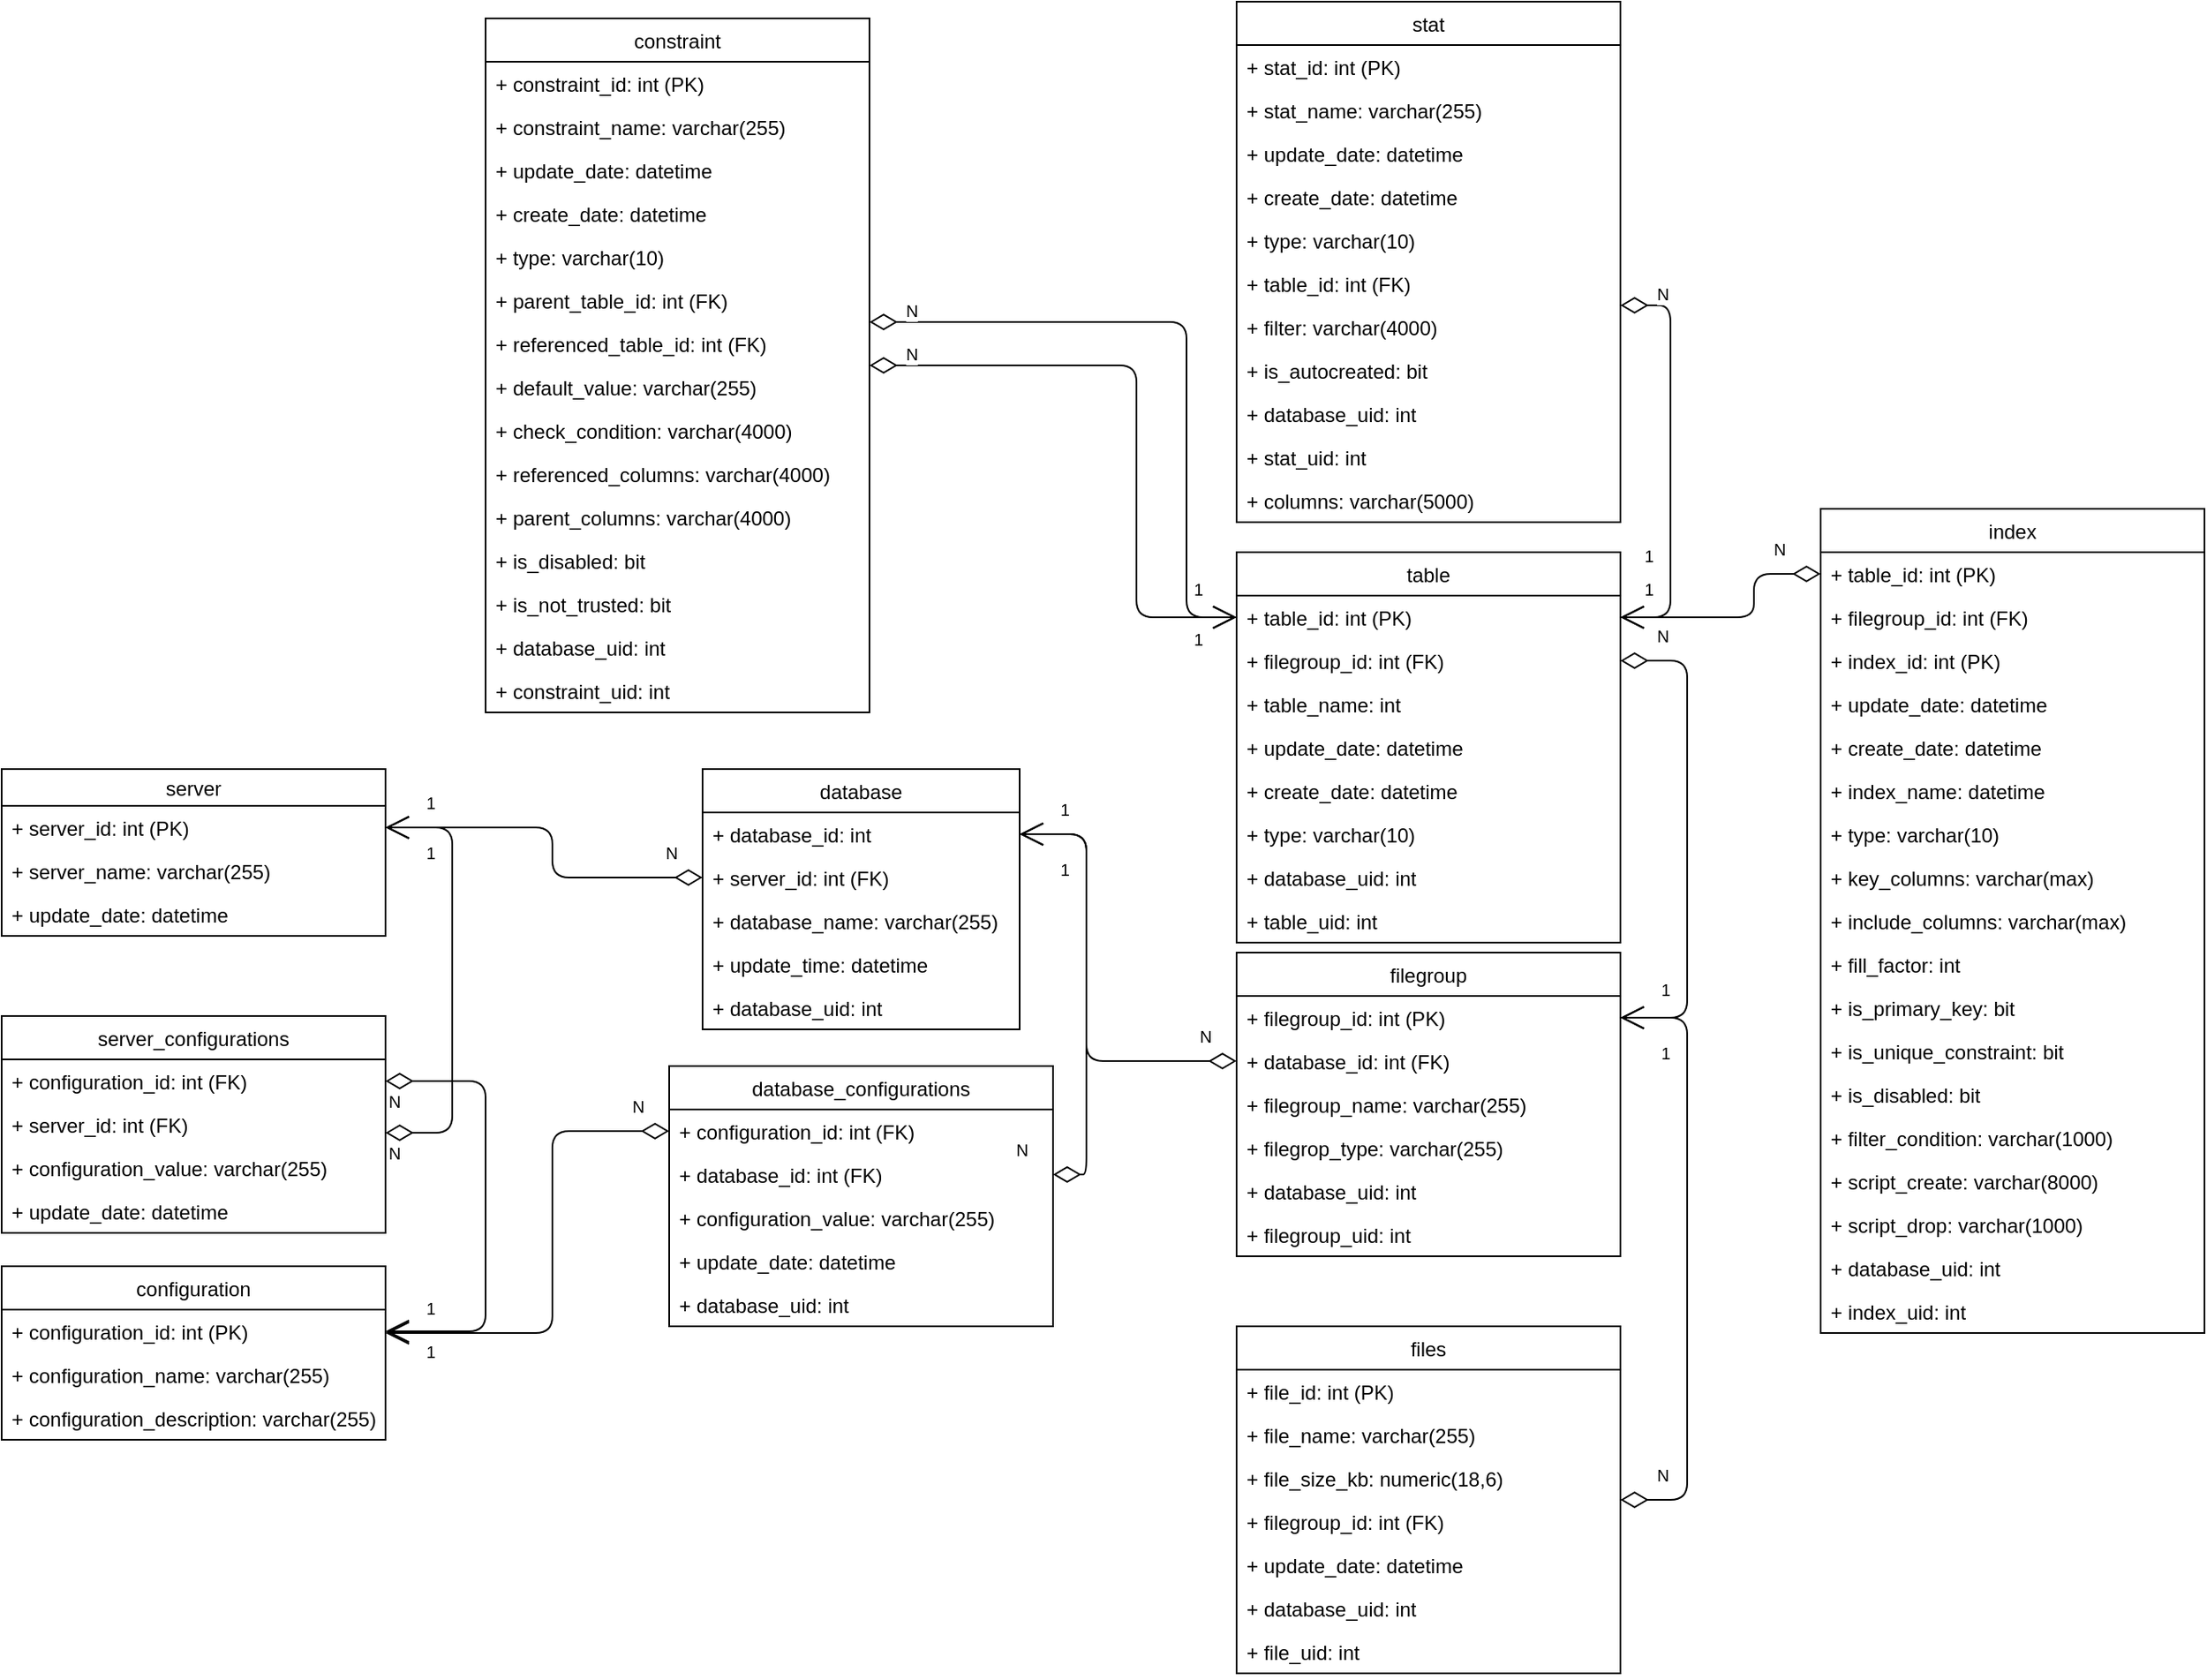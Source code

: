 <mxfile version="13.0.7" type="device"><diagram id="ff6Ciz-0W4YxmPZeDkQI" name="Página-1"><mxGraphModel dx="1422" dy="2025" grid="1" gridSize="10" guides="1" tooltips="1" connect="1" arrows="1" fold="1" page="1" pageScale="1" pageWidth="827" pageHeight="1169" math="0" shadow="0"><root><mxCell id="0"/><mxCell id="1" parent="0"/><mxCell id="aN4D_LcJQ8pbs_zPRTKb-1" value="server" style="swimlane;fontStyle=0;childLayout=stackLayout;horizontal=1;startSize=22;fillColor=none;horizontalStack=0;resizeParent=1;resizeParentMax=0;resizeLast=0;collapsible=1;marginBottom=0;" parent="1" vertex="1"><mxGeometry x="10" y="-250" width="230" height="100" as="geometry"/></mxCell><mxCell id="aN4D_LcJQ8pbs_zPRTKb-2" value="+ server_id: int (PK)" style="text;strokeColor=none;fillColor=none;align=left;verticalAlign=top;spacingLeft=4;spacingRight=4;overflow=hidden;rotatable=0;points=[[0,0.5],[1,0.5]];portConstraint=eastwest;" parent="aN4D_LcJQ8pbs_zPRTKb-1" vertex="1"><mxGeometry y="22" width="230" height="26" as="geometry"/></mxCell><mxCell id="aN4D_LcJQ8pbs_zPRTKb-3" value="+ server_name: varchar(255) " style="text;strokeColor=none;fillColor=none;align=left;verticalAlign=top;spacingLeft=4;spacingRight=4;overflow=hidden;rotatable=0;points=[[0,0.5],[1,0.5]];portConstraint=eastwest;" parent="aN4D_LcJQ8pbs_zPRTKb-1" vertex="1"><mxGeometry y="48" width="230" height="26" as="geometry"/></mxCell><mxCell id="aN4D_LcJQ8pbs_zPRTKb-4" value="+ update_date: datetime" style="text;strokeColor=none;fillColor=none;align=left;verticalAlign=top;spacingLeft=4;spacingRight=4;overflow=hidden;rotatable=0;points=[[0,0.5],[1,0.5]];portConstraint=eastwest;" parent="aN4D_LcJQ8pbs_zPRTKb-1" vertex="1"><mxGeometry y="74" width="230" height="26" as="geometry"/></mxCell><mxCell id="aN4D_LcJQ8pbs_zPRTKb-5" value="server_configurations" style="swimlane;fontStyle=0;childLayout=stackLayout;horizontal=1;startSize=26;fillColor=none;horizontalStack=0;resizeParent=1;resizeParentMax=0;resizeLast=0;collapsible=1;marginBottom=0;" parent="1" vertex="1"><mxGeometry x="10" y="-102" width="230" height="130" as="geometry"/></mxCell><mxCell id="aN4D_LcJQ8pbs_zPRTKb-6" value="+ configuration_id: int (FK)" style="text;strokeColor=none;fillColor=none;align=left;verticalAlign=top;spacingLeft=4;spacingRight=4;overflow=hidden;rotatable=0;points=[[0,0.5],[1,0.5]];portConstraint=eastwest;" parent="aN4D_LcJQ8pbs_zPRTKb-5" vertex="1"><mxGeometry y="26" width="230" height="26" as="geometry"/></mxCell><mxCell id="aN4D_LcJQ8pbs_zPRTKb-24" value="+ server_id: int (FK)" style="text;strokeColor=none;fillColor=none;align=left;verticalAlign=top;spacingLeft=4;spacingRight=4;overflow=hidden;rotatable=0;points=[[0,0.5],[1,0.5]];portConstraint=eastwest;" parent="aN4D_LcJQ8pbs_zPRTKb-5" vertex="1"><mxGeometry y="52" width="230" height="26" as="geometry"/></mxCell><mxCell id="aN4D_LcJQ8pbs_zPRTKb-8" value="+ configuration_value: varchar(255)" style="text;strokeColor=none;fillColor=none;align=left;verticalAlign=top;spacingLeft=4;spacingRight=4;overflow=hidden;rotatable=0;points=[[0,0.5],[1,0.5]];portConstraint=eastwest;" parent="aN4D_LcJQ8pbs_zPRTKb-5" vertex="1"><mxGeometry y="78" width="230" height="26" as="geometry"/></mxCell><mxCell id="aN4D_LcJQ8pbs_zPRTKb-17" value="+ update_date: datetime" style="text;strokeColor=none;fillColor=none;align=left;verticalAlign=top;spacingLeft=4;spacingRight=4;overflow=hidden;rotatable=0;points=[[0,0.5],[1,0.5]];portConstraint=eastwest;" parent="aN4D_LcJQ8pbs_zPRTKb-5" vertex="1"><mxGeometry y="104" width="230" height="26" as="geometry"/></mxCell><mxCell id="aN4D_LcJQ8pbs_zPRTKb-12" value="database" style="swimlane;fontStyle=0;childLayout=stackLayout;horizontal=1;startSize=26;fillColor=none;horizontalStack=0;resizeParent=1;resizeParentMax=0;resizeLast=0;collapsible=1;marginBottom=0;" parent="1" vertex="1"><mxGeometry x="430" y="-250" width="190" height="156" as="geometry"/></mxCell><mxCell id="aN4D_LcJQ8pbs_zPRTKb-13" value="+ database_id: int" style="text;strokeColor=none;fillColor=none;align=left;verticalAlign=top;spacingLeft=4;spacingRight=4;overflow=hidden;rotatable=0;points=[[0,0.5],[1,0.5]];portConstraint=eastwest;" parent="aN4D_LcJQ8pbs_zPRTKb-12" vertex="1"><mxGeometry y="26" width="190" height="26" as="geometry"/></mxCell><mxCell id="aN4D_LcJQ8pbs_zPRTKb-35" value="+ server_id: int (FK)" style="text;strokeColor=none;fillColor=none;align=left;verticalAlign=top;spacingLeft=4;spacingRight=4;overflow=hidden;rotatable=0;points=[[0,0.5],[1,0.5]];portConstraint=eastwest;" parent="aN4D_LcJQ8pbs_zPRTKb-12" vertex="1"><mxGeometry y="52" width="190" height="26" as="geometry"/></mxCell><mxCell id="aN4D_LcJQ8pbs_zPRTKb-14" value="+ database_name: varchar(255)" style="text;strokeColor=none;fillColor=none;align=left;verticalAlign=top;spacingLeft=4;spacingRight=4;overflow=hidden;rotatable=0;points=[[0,0.5],[1,0.5]];portConstraint=eastwest;" parent="aN4D_LcJQ8pbs_zPRTKb-12" vertex="1"><mxGeometry y="78" width="190" height="26" as="geometry"/></mxCell><mxCell id="aN4D_LcJQ8pbs_zPRTKb-15" value="+ update_time: datetime" style="text;strokeColor=none;fillColor=none;align=left;verticalAlign=top;spacingLeft=4;spacingRight=4;overflow=hidden;rotatable=0;points=[[0,0.5],[1,0.5]];portConstraint=eastwest;" parent="aN4D_LcJQ8pbs_zPRTKb-12" vertex="1"><mxGeometry y="104" width="190" height="26" as="geometry"/></mxCell><mxCell id="q4kT5zIyyM5pIJRhsvxt-1" value="+ database_uid: int" style="text;strokeColor=none;fillColor=none;align=left;verticalAlign=top;spacingLeft=4;spacingRight=4;overflow=hidden;rotatable=0;points=[[0,0.5],[1,0.5]];portConstraint=eastwest;" vertex="1" parent="aN4D_LcJQ8pbs_zPRTKb-12"><mxGeometry y="130" width="190" height="26" as="geometry"/></mxCell><mxCell id="aN4D_LcJQ8pbs_zPRTKb-21" value="" style="endArrow=open;html=1;endSize=12;startArrow=diamondThin;startSize=14;startFill=0;edgeStyle=orthogonalEdgeStyle;entryX=1;entryY=0.5;entryDx=0;entryDy=0;" parent="1" source="aN4D_LcJQ8pbs_zPRTKb-24" target="aN4D_LcJQ8pbs_zPRTKb-2" edge="1"><mxGeometry x="0.141" y="-30" relative="1" as="geometry"><mxPoint x="260" y="-82" as="sourcePoint"/><mxPoint x="420" y="-82" as="targetPoint"/><Array as="points"><mxPoint x="280" y="-32"/><mxPoint x="280" y="-215"/></Array><mxPoint as="offset"/></mxGeometry></mxCell><mxCell id="aN4D_LcJQ8pbs_zPRTKb-22" value="N" style="resizable=0;html=1;align=left;verticalAlign=top;labelBackgroundColor=#ffffff;fontSize=10;" parent="aN4D_LcJQ8pbs_zPRTKb-21" connectable="0" vertex="1"><mxGeometry x="-1" relative="1" as="geometry"/></mxCell><mxCell id="aN4D_LcJQ8pbs_zPRTKb-23" value="1" style="resizable=0;html=1;align=right;verticalAlign=top;labelBackgroundColor=#ffffff;fontSize=10;" parent="aN4D_LcJQ8pbs_zPRTKb-21" connectable="0" vertex="1"><mxGeometry x="1" relative="1" as="geometry"><mxPoint x="30" y="3" as="offset"/></mxGeometry></mxCell><mxCell id="aN4D_LcJQ8pbs_zPRTKb-25" value="configuration" style="swimlane;fontStyle=0;childLayout=stackLayout;horizontal=1;startSize=26;fillColor=none;horizontalStack=0;resizeParent=1;resizeParentMax=0;resizeLast=0;collapsible=1;marginBottom=0;" parent="1" vertex="1"><mxGeometry x="10" y="48" width="230" height="104" as="geometry"/></mxCell><mxCell id="aN4D_LcJQ8pbs_zPRTKb-26" value="+ configuration_id: int (PK)" style="text;strokeColor=none;fillColor=none;align=left;verticalAlign=top;spacingLeft=4;spacingRight=4;overflow=hidden;rotatable=0;points=[[0,0.5],[1,0.5]];portConstraint=eastwest;" parent="aN4D_LcJQ8pbs_zPRTKb-25" vertex="1"><mxGeometry y="26" width="230" height="26" as="geometry"/></mxCell><mxCell id="aN4D_LcJQ8pbs_zPRTKb-28" value="+ configuration_name: varchar(255) " style="text;strokeColor=none;fillColor=none;align=left;verticalAlign=top;spacingLeft=4;spacingRight=4;overflow=hidden;rotatable=0;points=[[0,0.5],[1,0.5]];portConstraint=eastwest;" parent="aN4D_LcJQ8pbs_zPRTKb-25" vertex="1"><mxGeometry y="52" width="230" height="26" as="geometry"/></mxCell><mxCell id="aN4D_LcJQ8pbs_zPRTKb-30" value="+ configuration_description: varchar(255)" style="text;strokeColor=none;fillColor=none;align=left;verticalAlign=top;spacingLeft=4;spacingRight=4;overflow=hidden;rotatable=0;points=[[0,0.5],[1,0.5]];portConstraint=eastwest;" parent="aN4D_LcJQ8pbs_zPRTKb-25" vertex="1"><mxGeometry y="78" width="230" height="26" as="geometry"/></mxCell><mxCell id="aN4D_LcJQ8pbs_zPRTKb-32" value="" style="endArrow=open;html=1;endSize=12;startArrow=diamondThin;startSize=14;startFill=0;edgeStyle=orthogonalEdgeStyle;" parent="1" source="aN4D_LcJQ8pbs_zPRTKb-6" target="aN4D_LcJQ8pbs_zPRTKb-26" edge="1"><mxGeometry relative="1" as="geometry"><mxPoint x="334" y="130" as="sourcePoint"/><mxPoint x="334" y="-22" as="targetPoint"/><Array as="points"><mxPoint x="300" y="-63"/><mxPoint x="300" y="87"/></Array></mxGeometry></mxCell><mxCell id="aN4D_LcJQ8pbs_zPRTKb-33" value="N" style="resizable=0;html=1;align=left;verticalAlign=top;labelBackgroundColor=#ffffff;fontSize=10;" parent="aN4D_LcJQ8pbs_zPRTKb-32" connectable="0" vertex="1"><mxGeometry x="-1" relative="1" as="geometry"/></mxCell><mxCell id="aN4D_LcJQ8pbs_zPRTKb-34" value="1" style="resizable=0;html=1;align=right;verticalAlign=top;labelBackgroundColor=#ffffff;fontSize=10;" parent="aN4D_LcJQ8pbs_zPRTKb-32" connectable="0" vertex="1"><mxGeometry x="1" relative="1" as="geometry"><mxPoint x="30" as="offset"/></mxGeometry></mxCell><mxCell id="aN4D_LcJQ8pbs_zPRTKb-36" value="" style="endArrow=open;html=1;endSize=12;startArrow=diamondThin;startSize=14;startFill=0;edgeStyle=orthogonalEdgeStyle;entryX=1;entryY=0.5;entryDx=0;entryDy=0;exitX=0;exitY=0.5;exitDx=0;exitDy=0;" parent="1" source="aN4D_LcJQ8pbs_zPRTKb-35" target="aN4D_LcJQ8pbs_zPRTKb-2" edge="1"><mxGeometry x="0.035" y="23" relative="1" as="geometry"><mxPoint x="250" y="-22" as="sourcePoint"/><mxPoint x="250" y="-205" as="targetPoint"/><Array as="points"><mxPoint x="340" y="-185"/><mxPoint x="340" y="-215"/></Array><mxPoint as="offset"/></mxGeometry></mxCell><mxCell id="aN4D_LcJQ8pbs_zPRTKb-37" value="N" style="resizable=0;html=1;align=left;verticalAlign=top;labelBackgroundColor=#ffffff;fontSize=10;" parent="aN4D_LcJQ8pbs_zPRTKb-36" connectable="0" vertex="1"><mxGeometry x="-1" relative="1" as="geometry"><mxPoint x="-24" y="-27" as="offset"/></mxGeometry></mxCell><mxCell id="aN4D_LcJQ8pbs_zPRTKb-38" value="1" style="resizable=0;html=1;align=right;verticalAlign=top;labelBackgroundColor=#ffffff;fontSize=10;" parent="aN4D_LcJQ8pbs_zPRTKb-36" connectable="0" vertex="1"><mxGeometry x="1" relative="1" as="geometry"><mxPoint x="30" y="-27" as="offset"/></mxGeometry></mxCell><mxCell id="aN4D_LcJQ8pbs_zPRTKb-39" value="database_configurations" style="swimlane;fontStyle=0;childLayout=stackLayout;horizontal=1;startSize=26;fillColor=none;horizontalStack=0;resizeParent=1;resizeParentMax=0;resizeLast=0;collapsible=1;marginBottom=0;" parent="1" vertex="1"><mxGeometry x="410" y="-72" width="230" height="156" as="geometry"/></mxCell><mxCell id="aN4D_LcJQ8pbs_zPRTKb-40" value="+ configuration_id: int (FK)" style="text;strokeColor=none;fillColor=none;align=left;verticalAlign=top;spacingLeft=4;spacingRight=4;overflow=hidden;rotatable=0;points=[[0,0.5],[1,0.5]];portConstraint=eastwest;" parent="aN4D_LcJQ8pbs_zPRTKb-39" vertex="1"><mxGeometry y="26" width="230" height="26" as="geometry"/></mxCell><mxCell id="aN4D_LcJQ8pbs_zPRTKb-41" value="+ database_id: int (FK)" style="text;strokeColor=none;fillColor=none;align=left;verticalAlign=top;spacingLeft=4;spacingRight=4;overflow=hidden;rotatable=0;points=[[0,0.5],[1,0.5]];portConstraint=eastwest;" parent="aN4D_LcJQ8pbs_zPRTKb-39" vertex="1"><mxGeometry y="52" width="230" height="26" as="geometry"/></mxCell><mxCell id="aN4D_LcJQ8pbs_zPRTKb-42" value="+ configuration_value: varchar(255)" style="text;strokeColor=none;fillColor=none;align=left;verticalAlign=top;spacingLeft=4;spacingRight=4;overflow=hidden;rotatable=0;points=[[0,0.5],[1,0.5]];portConstraint=eastwest;" parent="aN4D_LcJQ8pbs_zPRTKb-39" vertex="1"><mxGeometry y="78" width="230" height="26" as="geometry"/></mxCell><mxCell id="aN4D_LcJQ8pbs_zPRTKb-43" value="+ update_date: datetime" style="text;strokeColor=none;fillColor=none;align=left;verticalAlign=top;spacingLeft=4;spacingRight=4;overflow=hidden;rotatable=0;points=[[0,0.5],[1,0.5]];portConstraint=eastwest;" parent="aN4D_LcJQ8pbs_zPRTKb-39" vertex="1"><mxGeometry y="104" width="230" height="26" as="geometry"/></mxCell><mxCell id="q4kT5zIyyM5pIJRhsvxt-2" value="+ database_uid: int" style="text;strokeColor=none;fillColor=none;align=left;verticalAlign=top;spacingLeft=4;spacingRight=4;overflow=hidden;rotatable=0;points=[[0,0.5],[1,0.5]];portConstraint=eastwest;" vertex="1" parent="aN4D_LcJQ8pbs_zPRTKb-39"><mxGeometry y="130" width="230" height="26" as="geometry"/></mxCell><mxCell id="aN4D_LcJQ8pbs_zPRTKb-44" value="" style="endArrow=open;html=1;endSize=12;startArrow=diamondThin;startSize=14;startFill=0;edgeStyle=orthogonalEdgeStyle;exitX=0;exitY=0.5;exitDx=0;exitDy=0;" parent="1" source="aN4D_LcJQ8pbs_zPRTKb-40" edge="1"><mxGeometry x="0.035" y="23" relative="1" as="geometry"><mxPoint x="434" y="152" as="sourcePoint"/><mxPoint x="240" y="88" as="targetPoint"/><Array as="points"><mxPoint x="340" y="-33"/><mxPoint x="340" y="88"/></Array><mxPoint as="offset"/></mxGeometry></mxCell><mxCell id="aN4D_LcJQ8pbs_zPRTKb-45" value="N" style="resizable=0;html=1;align=left;verticalAlign=top;labelBackgroundColor=#ffffff;fontSize=10;" parent="aN4D_LcJQ8pbs_zPRTKb-44" connectable="0" vertex="1"><mxGeometry x="-1" relative="1" as="geometry"><mxPoint x="-24" y="-27" as="offset"/></mxGeometry></mxCell><mxCell id="aN4D_LcJQ8pbs_zPRTKb-46" value="1" style="resizable=0;html=1;align=right;verticalAlign=top;labelBackgroundColor=#ffffff;fontSize=10;" parent="aN4D_LcJQ8pbs_zPRTKb-44" connectable="0" vertex="1"><mxGeometry x="1" relative="1" as="geometry"><mxPoint x="30" y="-27" as="offset"/></mxGeometry></mxCell><mxCell id="aN4D_LcJQ8pbs_zPRTKb-47" value="" style="endArrow=open;html=1;endSize=12;startArrow=diamondThin;startSize=14;startFill=0;edgeStyle=orthogonalEdgeStyle;entryX=1;entryY=0.5;entryDx=0;entryDy=0;" parent="1" source="aN4D_LcJQ8pbs_zPRTKb-41" target="aN4D_LcJQ8pbs_zPRTKb-13" edge="1"><mxGeometry x="0.035" y="23" relative="1" as="geometry"><mxPoint x="750" y="-212" as="sourcePoint"/><mxPoint x="580" y="-91" as="targetPoint"/><Array as="points"><mxPoint x="660" y="-7"/><mxPoint x="660" y="-211"/></Array><mxPoint as="offset"/></mxGeometry></mxCell><mxCell id="aN4D_LcJQ8pbs_zPRTKb-48" value="N" style="resizable=0;html=1;align=left;verticalAlign=top;labelBackgroundColor=#ffffff;fontSize=10;" parent="aN4D_LcJQ8pbs_zPRTKb-47" connectable="0" vertex="1"><mxGeometry x="-1" relative="1" as="geometry"><mxPoint x="-24" y="-27" as="offset"/></mxGeometry></mxCell><mxCell id="aN4D_LcJQ8pbs_zPRTKb-49" value="1" style="resizable=0;html=1;align=right;verticalAlign=top;labelBackgroundColor=#ffffff;fontSize=10;" parent="aN4D_LcJQ8pbs_zPRTKb-47" connectable="0" vertex="1"><mxGeometry x="1" relative="1" as="geometry"><mxPoint x="30" y="-27" as="offset"/></mxGeometry></mxCell><mxCell id="aN4D_LcJQ8pbs_zPRTKb-67" value="" style="endArrow=open;html=1;endSize=12;startArrow=diamondThin;startSize=14;startFill=0;edgeStyle=orthogonalEdgeStyle;exitX=0;exitY=0.5;exitDx=0;exitDy=0;" parent="1" source="aN4D_LcJQ8pbs_zPRTKb-59" target="aN4D_LcJQ8pbs_zPRTKb-13" edge="1"><mxGeometry x="0.035" y="23" relative="1" as="geometry"><mxPoint x="740" y="-64" as="sourcePoint"/><mxPoint x="620" y="-90" as="targetPoint"/><Array as="points"><mxPoint x="660" y="-75"/><mxPoint x="660" y="-211"/></Array><mxPoint as="offset"/></mxGeometry></mxCell><mxCell id="aN4D_LcJQ8pbs_zPRTKb-68" value="N" style="resizable=0;html=1;align=left;verticalAlign=top;labelBackgroundColor=#ffffff;fontSize=10;" parent="aN4D_LcJQ8pbs_zPRTKb-67" connectable="0" vertex="1"><mxGeometry x="-1" relative="1" as="geometry"><mxPoint x="-24" y="-27" as="offset"/></mxGeometry></mxCell><mxCell id="aN4D_LcJQ8pbs_zPRTKb-69" value="1" style="resizable=0;html=1;align=right;verticalAlign=top;labelBackgroundColor=#ffffff;fontSize=10;" parent="aN4D_LcJQ8pbs_zPRTKb-67" connectable="0" vertex="1"><mxGeometry x="1" relative="1" as="geometry"><mxPoint x="30" y="9" as="offset"/></mxGeometry></mxCell><mxCell id="aN4D_LcJQ8pbs_zPRTKb-71" value="" style="endArrow=open;html=1;endSize=12;startArrow=diamondThin;startSize=14;startFill=0;edgeStyle=orthogonalEdgeStyle;" parent="1" source="aN4D_LcJQ8pbs_zPRTKb-56" target="aN4D_LcJQ8pbs_zPRTKb-58" edge="1"><mxGeometry x="0.035" y="23" relative="1" as="geometry"><mxPoint x="1120" y="-30" as="sourcePoint"/><mxPoint x="1000" y="96" as="targetPoint"/><Array as="points"><mxPoint x="1020" y="188"/><mxPoint x="1020" y="-101"/></Array><mxPoint as="offset"/></mxGeometry></mxCell><mxCell id="aN4D_LcJQ8pbs_zPRTKb-72" value="N" style="resizable=0;html=1;align=left;verticalAlign=top;labelBackgroundColor=#ffffff;fontSize=10;" parent="aN4D_LcJQ8pbs_zPRTKb-71" connectable="0" vertex="1"><mxGeometry x="-1" relative="1" as="geometry"><mxPoint x="20" y="-27" as="offset"/></mxGeometry></mxCell><mxCell id="aN4D_LcJQ8pbs_zPRTKb-73" value="1" style="resizable=0;html=1;align=right;verticalAlign=top;labelBackgroundColor=#ffffff;fontSize=10;" parent="aN4D_LcJQ8pbs_zPRTKb-71" connectable="0" vertex="1"><mxGeometry x="1" relative="1" as="geometry"><mxPoint x="30" y="9" as="offset"/></mxGeometry></mxCell><mxCell id="aN4D_LcJQ8pbs_zPRTKb-74" value="table" style="swimlane;fontStyle=0;childLayout=stackLayout;horizontal=1;startSize=26;fillColor=none;horizontalStack=0;resizeParent=1;resizeParentMax=0;resizeLast=0;collapsible=1;marginBottom=0;" parent="1" vertex="1"><mxGeometry x="750" y="-380" width="230" height="234" as="geometry"/></mxCell><mxCell id="aN4D_LcJQ8pbs_zPRTKb-75" value="+ table_id: int (PK)" style="text;strokeColor=none;fillColor=none;align=left;verticalAlign=top;spacingLeft=4;spacingRight=4;overflow=hidden;rotatable=0;points=[[0,0.5],[1,0.5]];portConstraint=eastwest;" parent="aN4D_LcJQ8pbs_zPRTKb-74" vertex="1"><mxGeometry y="26" width="230" height="26" as="geometry"/></mxCell><mxCell id="aN4D_LcJQ8pbs_zPRTKb-76" value="+ filegroup_id: int (FK)" style="text;strokeColor=none;fillColor=none;align=left;verticalAlign=top;spacingLeft=4;spacingRight=4;overflow=hidden;rotatable=0;points=[[0,0.5],[1,0.5]];portConstraint=eastwest;" parent="aN4D_LcJQ8pbs_zPRTKb-74" vertex="1"><mxGeometry y="52" width="230" height="26" as="geometry"/></mxCell><mxCell id="aN4D_LcJQ8pbs_zPRTKb-79" value="+ table_name: int" style="text;strokeColor=none;fillColor=none;align=left;verticalAlign=top;spacingLeft=4;spacingRight=4;overflow=hidden;rotatable=0;points=[[0,0.5],[1,0.5]];portConstraint=eastwest;" parent="aN4D_LcJQ8pbs_zPRTKb-74" vertex="1"><mxGeometry y="78" width="230" height="26" as="geometry"/></mxCell><mxCell id="aN4D_LcJQ8pbs_zPRTKb-80" value="+ update_date: datetime" style="text;strokeColor=none;fillColor=none;align=left;verticalAlign=top;spacingLeft=4;spacingRight=4;overflow=hidden;rotatable=0;points=[[0,0.5],[1,0.5]];portConstraint=eastwest;" parent="aN4D_LcJQ8pbs_zPRTKb-74" vertex="1"><mxGeometry y="104" width="230" height="26" as="geometry"/></mxCell><mxCell id="aN4D_LcJQ8pbs_zPRTKb-81" value="+ create_date: datetime" style="text;strokeColor=none;fillColor=none;align=left;verticalAlign=top;spacingLeft=4;spacingRight=4;overflow=hidden;rotatable=0;points=[[0,0.5],[1,0.5]];portConstraint=eastwest;" parent="aN4D_LcJQ8pbs_zPRTKb-74" vertex="1"><mxGeometry y="130" width="230" height="26" as="geometry"/></mxCell><mxCell id="aN4D_LcJQ8pbs_zPRTKb-86" value="+ type: varchar(10)" style="text;strokeColor=none;fillColor=none;align=left;verticalAlign=top;spacingLeft=4;spacingRight=4;overflow=hidden;rotatable=0;points=[[0,0.5],[1,0.5]];portConstraint=eastwest;" parent="aN4D_LcJQ8pbs_zPRTKb-74" vertex="1"><mxGeometry y="156" width="230" height="26" as="geometry"/></mxCell><mxCell id="q4kT5zIyyM5pIJRhsvxt-16" value="+ database_uid: int" style="text;strokeColor=none;fillColor=none;align=left;verticalAlign=top;spacingLeft=4;spacingRight=4;overflow=hidden;rotatable=0;points=[[0,0.5],[1,0.5]];portConstraint=eastwest;" vertex="1" parent="aN4D_LcJQ8pbs_zPRTKb-74"><mxGeometry y="182" width="230" height="26" as="geometry"/></mxCell><mxCell id="q4kT5zIyyM5pIJRhsvxt-17" value="+ table_uid: int" style="text;strokeColor=none;fillColor=none;align=left;verticalAlign=top;spacingLeft=4;spacingRight=4;overflow=hidden;rotatable=0;points=[[0,0.5],[1,0.5]];portConstraint=eastwest;" vertex="1" parent="aN4D_LcJQ8pbs_zPRTKb-74"><mxGeometry y="208" width="230" height="26" as="geometry"/></mxCell><mxCell id="aN4D_LcJQ8pbs_zPRTKb-83" value="" style="endArrow=open;html=1;endSize=12;startArrow=diamondThin;startSize=14;startFill=0;edgeStyle=orthogonalEdgeStyle;" parent="1" source="aN4D_LcJQ8pbs_zPRTKb-76" target="aN4D_LcJQ8pbs_zPRTKb-58" edge="1"><mxGeometry x="0.035" y="23" relative="1" as="geometry"><mxPoint x="990" y="159" as="sourcePoint"/><mxPoint x="990" y="-101" as="targetPoint"/><Array as="points"><mxPoint x="1020" y="-315"/><mxPoint x="1020" y="-101"/></Array><mxPoint as="offset"/></mxGeometry></mxCell><mxCell id="aN4D_LcJQ8pbs_zPRTKb-84" value="N" style="resizable=0;html=1;align=left;verticalAlign=top;labelBackgroundColor=#ffffff;fontSize=10;" parent="aN4D_LcJQ8pbs_zPRTKb-83" connectable="0" vertex="1"><mxGeometry x="-1" relative="1" as="geometry"><mxPoint x="20" y="-27" as="offset"/></mxGeometry></mxCell><mxCell id="aN4D_LcJQ8pbs_zPRTKb-85" value="1" style="resizable=0;html=1;align=right;verticalAlign=top;labelBackgroundColor=#ffffff;fontSize=10;" parent="aN4D_LcJQ8pbs_zPRTKb-83" connectable="0" vertex="1"><mxGeometry x="1" relative="1" as="geometry"><mxPoint x="30" y="-29" as="offset"/></mxGeometry></mxCell><mxCell id="aN4D_LcJQ8pbs_zPRTKb-87" value="index" style="swimlane;fontStyle=0;childLayout=stackLayout;horizontal=1;startSize=26;fillColor=none;horizontalStack=0;resizeParent=1;resizeParentMax=0;resizeLast=0;collapsible=1;marginBottom=0;" parent="1" vertex="1"><mxGeometry x="1100" y="-406" width="230" height="494" as="geometry"/></mxCell><mxCell id="aN4D_LcJQ8pbs_zPRTKb-88" value="+ table_id: int (PK)" style="text;strokeColor=none;fillColor=none;align=left;verticalAlign=top;spacingLeft=4;spacingRight=4;overflow=hidden;rotatable=0;points=[[0,0.5],[1,0.5]];portConstraint=eastwest;" parent="aN4D_LcJQ8pbs_zPRTKb-87" vertex="1"><mxGeometry y="26" width="230" height="26" as="geometry"/></mxCell><mxCell id="aN4D_LcJQ8pbs_zPRTKb-89" value="+ filegroup_id: int (FK)" style="text;strokeColor=none;fillColor=none;align=left;verticalAlign=top;spacingLeft=4;spacingRight=4;overflow=hidden;rotatable=0;points=[[0,0.5],[1,0.5]];portConstraint=eastwest;" parent="aN4D_LcJQ8pbs_zPRTKb-87" vertex="1"><mxGeometry y="52" width="230" height="26" as="geometry"/></mxCell><mxCell id="aN4D_LcJQ8pbs_zPRTKb-90" value="+ index_id: int (PK)" style="text;strokeColor=none;fillColor=none;align=left;verticalAlign=top;spacingLeft=4;spacingRight=4;overflow=hidden;rotatable=0;points=[[0,0.5],[1,0.5]];portConstraint=eastwest;" parent="aN4D_LcJQ8pbs_zPRTKb-87" vertex="1"><mxGeometry y="78" width="230" height="26" as="geometry"/></mxCell><mxCell id="aN4D_LcJQ8pbs_zPRTKb-91" value="+ update_date: datetime" style="text;strokeColor=none;fillColor=none;align=left;verticalAlign=top;spacingLeft=4;spacingRight=4;overflow=hidden;rotatable=0;points=[[0,0.5],[1,0.5]];portConstraint=eastwest;" parent="aN4D_LcJQ8pbs_zPRTKb-87" vertex="1"><mxGeometry y="104" width="230" height="26" as="geometry"/></mxCell><mxCell id="aN4D_LcJQ8pbs_zPRTKb-92" value="+ create_date: datetime" style="text;strokeColor=none;fillColor=none;align=left;verticalAlign=top;spacingLeft=4;spacingRight=4;overflow=hidden;rotatable=0;points=[[0,0.5],[1,0.5]];portConstraint=eastwest;" parent="aN4D_LcJQ8pbs_zPRTKb-87" vertex="1"><mxGeometry y="130" width="230" height="26" as="geometry"/></mxCell><mxCell id="aN4D_LcJQ8pbs_zPRTKb-93" value="+ index_name: datetime" style="text;strokeColor=none;fillColor=none;align=left;verticalAlign=top;spacingLeft=4;spacingRight=4;overflow=hidden;rotatable=0;points=[[0,0.5],[1,0.5]];portConstraint=eastwest;" parent="aN4D_LcJQ8pbs_zPRTKb-87" vertex="1"><mxGeometry y="156" width="230" height="26" as="geometry"/></mxCell><mxCell id="aN4D_LcJQ8pbs_zPRTKb-94" value="+ type: varchar(10)" style="text;strokeColor=none;fillColor=none;align=left;verticalAlign=top;spacingLeft=4;spacingRight=4;overflow=hidden;rotatable=0;points=[[0,0.5],[1,0.5]];portConstraint=eastwest;" parent="aN4D_LcJQ8pbs_zPRTKb-87" vertex="1"><mxGeometry y="182" width="230" height="26" as="geometry"/></mxCell><mxCell id="aN4D_LcJQ8pbs_zPRTKb-95" value="+ key_columns: varchar(max)" style="text;strokeColor=none;fillColor=none;align=left;verticalAlign=top;spacingLeft=4;spacingRight=4;overflow=hidden;rotatable=0;points=[[0,0.5],[1,0.5]];portConstraint=eastwest;" parent="aN4D_LcJQ8pbs_zPRTKb-87" vertex="1"><mxGeometry y="208" width="230" height="26" as="geometry"/></mxCell><mxCell id="aN4D_LcJQ8pbs_zPRTKb-96" value="+ include_columns: varchar(max)" style="text;strokeColor=none;fillColor=none;align=left;verticalAlign=top;spacingLeft=4;spacingRight=4;overflow=hidden;rotatable=0;points=[[0,0.5],[1,0.5]];portConstraint=eastwest;" parent="aN4D_LcJQ8pbs_zPRTKb-87" vertex="1"><mxGeometry y="234" width="230" height="26" as="geometry"/></mxCell><mxCell id="aN4D_LcJQ8pbs_zPRTKb-97" value="+ fill_factor: int" style="text;strokeColor=none;fillColor=none;align=left;verticalAlign=top;spacingLeft=4;spacingRight=4;overflow=hidden;rotatable=0;points=[[0,0.5],[1,0.5]];portConstraint=eastwest;" parent="aN4D_LcJQ8pbs_zPRTKb-87" vertex="1"><mxGeometry y="260" width="230" height="26" as="geometry"/></mxCell><mxCell id="aN4D_LcJQ8pbs_zPRTKb-98" value="+ is_primary_key: bit" style="text;strokeColor=none;fillColor=none;align=left;verticalAlign=top;spacingLeft=4;spacingRight=4;overflow=hidden;rotatable=0;points=[[0,0.5],[1,0.5]];portConstraint=eastwest;" parent="aN4D_LcJQ8pbs_zPRTKb-87" vertex="1"><mxGeometry y="286" width="230" height="26" as="geometry"/></mxCell><mxCell id="aN4D_LcJQ8pbs_zPRTKb-99" value="+ is_unique_constraint: bit" style="text;strokeColor=none;fillColor=none;align=left;verticalAlign=top;spacingLeft=4;spacingRight=4;overflow=hidden;rotatable=0;points=[[0,0.5],[1,0.5]];portConstraint=eastwest;" parent="aN4D_LcJQ8pbs_zPRTKb-87" vertex="1"><mxGeometry y="312" width="230" height="26" as="geometry"/></mxCell><mxCell id="aN4D_LcJQ8pbs_zPRTKb-100" value="+ is_disabled: bit" style="text;strokeColor=none;fillColor=none;align=left;verticalAlign=top;spacingLeft=4;spacingRight=4;overflow=hidden;rotatable=0;points=[[0,0.5],[1,0.5]];portConstraint=eastwest;" parent="aN4D_LcJQ8pbs_zPRTKb-87" vertex="1"><mxGeometry y="338" width="230" height="26" as="geometry"/></mxCell><mxCell id="aN4D_LcJQ8pbs_zPRTKb-102" value="+ filter_condition: varchar(1000)" style="text;strokeColor=none;fillColor=none;align=left;verticalAlign=top;spacingLeft=4;spacingRight=4;overflow=hidden;rotatable=0;points=[[0,0.5],[1,0.5]];portConstraint=eastwest;" parent="aN4D_LcJQ8pbs_zPRTKb-87" vertex="1"><mxGeometry y="364" width="230" height="26" as="geometry"/></mxCell><mxCell id="aN4D_LcJQ8pbs_zPRTKb-103" value="+ script_create: varchar(8000)" style="text;strokeColor=none;fillColor=none;align=left;verticalAlign=top;spacingLeft=4;spacingRight=4;overflow=hidden;rotatable=0;points=[[0,0.5],[1,0.5]];portConstraint=eastwest;" parent="aN4D_LcJQ8pbs_zPRTKb-87" vertex="1"><mxGeometry y="390" width="230" height="26" as="geometry"/></mxCell><mxCell id="aN4D_LcJQ8pbs_zPRTKb-104" value="+ script_drop: varchar(1000)" style="text;strokeColor=none;fillColor=none;align=left;verticalAlign=top;spacingLeft=4;spacingRight=4;overflow=hidden;rotatable=0;points=[[0,0.5],[1,0.5]];portConstraint=eastwest;" parent="aN4D_LcJQ8pbs_zPRTKb-87" vertex="1"><mxGeometry y="416" width="230" height="26" as="geometry"/></mxCell><mxCell id="q4kT5zIyyM5pIJRhsvxt-22" value="+ database_uid: int" style="text;strokeColor=none;fillColor=none;align=left;verticalAlign=top;spacingLeft=4;spacingRight=4;overflow=hidden;rotatable=0;points=[[0,0.5],[1,0.5]];portConstraint=eastwest;" vertex="1" parent="aN4D_LcJQ8pbs_zPRTKb-87"><mxGeometry y="442" width="230" height="26" as="geometry"/></mxCell><mxCell id="q4kT5zIyyM5pIJRhsvxt-23" value="+ index_uid: int" style="text;strokeColor=none;fillColor=none;align=left;verticalAlign=top;spacingLeft=4;spacingRight=4;overflow=hidden;rotatable=0;points=[[0,0.5],[1,0.5]];portConstraint=eastwest;" vertex="1" parent="aN4D_LcJQ8pbs_zPRTKb-87"><mxGeometry y="468" width="230" height="26" as="geometry"/></mxCell><mxCell id="aN4D_LcJQ8pbs_zPRTKb-105" value="" style="endArrow=open;html=1;endSize=12;startArrow=diamondThin;startSize=14;startFill=0;edgeStyle=orthogonalEdgeStyle;exitX=0;exitY=0.5;exitDx=0;exitDy=0;entryX=1;entryY=0.5;entryDx=0;entryDy=0;" parent="1" source="aN4D_LcJQ8pbs_zPRTKb-88" target="aN4D_LcJQ8pbs_zPRTKb-75" edge="1"><mxGeometry x="0.035" y="23" relative="1" as="geometry"><mxPoint x="990" y="-305" as="sourcePoint"/><mxPoint x="990" y="-91" as="targetPoint"/><Array as="points"><mxPoint x="1060" y="-367"/><mxPoint x="1060" y="-341"/></Array><mxPoint as="offset"/></mxGeometry></mxCell><mxCell id="aN4D_LcJQ8pbs_zPRTKb-106" value="N" style="resizable=0;html=1;align=left;verticalAlign=top;labelBackgroundColor=#ffffff;fontSize=10;" parent="aN4D_LcJQ8pbs_zPRTKb-105" connectable="0" vertex="1"><mxGeometry x="-1" relative="1" as="geometry"><mxPoint x="-30" y="-27" as="offset"/></mxGeometry></mxCell><mxCell id="aN4D_LcJQ8pbs_zPRTKb-107" value="1" style="resizable=0;html=1;align=right;verticalAlign=top;labelBackgroundColor=#ffffff;fontSize=10;" parent="aN4D_LcJQ8pbs_zPRTKb-105" connectable="0" vertex="1"><mxGeometry x="1" relative="1" as="geometry"><mxPoint x="20" y="-29" as="offset"/></mxGeometry></mxCell><mxCell id="aN4D_LcJQ8pbs_zPRTKb-124" value="" style="endArrow=open;html=1;endSize=12;startArrow=diamondThin;startSize=14;startFill=0;edgeStyle=orthogonalEdgeStyle;entryX=0;entryY=0.5;entryDx=0;entryDy=0;" parent="1" source="aN4D_LcJQ8pbs_zPRTKb-116" target="aN4D_LcJQ8pbs_zPRTKb-75" edge="1"><mxGeometry x="0.035" y="23" relative="1" as="geometry"><mxPoint x="790" y="-491" as="sourcePoint"/><mxPoint x="670" y="-465" as="targetPoint"/><Array as="points"><mxPoint x="720" y="-518"/><mxPoint x="720" y="-341"/></Array><mxPoint as="offset"/></mxGeometry></mxCell><mxCell id="aN4D_LcJQ8pbs_zPRTKb-125" value="N" style="resizable=0;html=1;align=left;verticalAlign=top;labelBackgroundColor=#ffffff;fontSize=10;" parent="aN4D_LcJQ8pbs_zPRTKb-124" connectable="0" vertex="1"><mxGeometry x="-1" relative="1" as="geometry"><mxPoint x="20" y="-19" as="offset"/></mxGeometry></mxCell><mxCell id="aN4D_LcJQ8pbs_zPRTKb-126" value="1" style="resizable=0;html=1;align=right;verticalAlign=top;labelBackgroundColor=#ffffff;fontSize=10;" parent="aN4D_LcJQ8pbs_zPRTKb-124" connectable="0" vertex="1"><mxGeometry x="1" relative="1" as="geometry"><mxPoint x="-20" y="-29" as="offset"/></mxGeometry></mxCell><mxCell id="aN4D_LcJQ8pbs_zPRTKb-127" value="" style="endArrow=open;html=1;endSize=12;startArrow=diamondThin;startSize=14;startFill=0;edgeStyle=orthogonalEdgeStyle;" parent="1" source="aN4D_LcJQ8pbs_zPRTKb-117" target="aN4D_LcJQ8pbs_zPRTKb-75" edge="1"><mxGeometry x="0.035" y="23" relative="1" as="geometry"><mxPoint x="740" y="-590" as="sourcePoint"/><mxPoint x="840" y="-440" as="targetPoint"/><Array as="points"><mxPoint x="690" y="-492"/><mxPoint x="690" y="-341"/></Array><mxPoint as="offset"/></mxGeometry></mxCell><mxCell id="aN4D_LcJQ8pbs_zPRTKb-128" value="N" style="resizable=0;html=1;align=left;verticalAlign=top;labelBackgroundColor=#ffffff;fontSize=10;" parent="aN4D_LcJQ8pbs_zPRTKb-127" connectable="0" vertex="1"><mxGeometry x="-1" relative="1" as="geometry"><mxPoint x="20" y="-19" as="offset"/></mxGeometry></mxCell><mxCell id="aN4D_LcJQ8pbs_zPRTKb-129" value="1" style="resizable=0;html=1;align=right;verticalAlign=top;labelBackgroundColor=#ffffff;fontSize=10;" parent="aN4D_LcJQ8pbs_zPRTKb-127" connectable="0" vertex="1"><mxGeometry x="1" relative="1" as="geometry"><mxPoint x="-20" y="1" as="offset"/></mxGeometry></mxCell><mxCell id="aN4D_LcJQ8pbs_zPRTKb-144" value="" style="endArrow=open;html=1;endSize=12;startArrow=diamondThin;startSize=14;startFill=0;edgeStyle=orthogonalEdgeStyle;" parent="1" source="aN4D_LcJQ8pbs_zPRTKb-136" target="aN4D_LcJQ8pbs_zPRTKb-75" edge="1"><mxGeometry x="0.035" y="23" relative="1" as="geometry"><mxPoint x="1080" y="-480" as="sourcePoint"/><mxPoint x="990" y="-494" as="targetPoint"/><Array as="points"><mxPoint x="1010" y="-528"/><mxPoint x="1010" y="-341"/></Array><mxPoint as="offset"/></mxGeometry></mxCell><mxCell id="aN4D_LcJQ8pbs_zPRTKb-145" value="N" style="resizable=0;html=1;align=left;verticalAlign=top;labelBackgroundColor=#ffffff;fontSize=10;" parent="aN4D_LcJQ8pbs_zPRTKb-144" connectable="0" vertex="1"><mxGeometry x="-1" relative="1" as="geometry"><mxPoint x="20" y="-19" as="offset"/></mxGeometry></mxCell><mxCell id="aN4D_LcJQ8pbs_zPRTKb-146" value="1" style="resizable=0;html=1;align=right;verticalAlign=top;labelBackgroundColor=#ffffff;fontSize=10;" parent="aN4D_LcJQ8pbs_zPRTKb-144" connectable="0" vertex="1"><mxGeometry x="1" relative="1" as="geometry"><mxPoint x="20" y="-49" as="offset"/></mxGeometry></mxCell><mxCell id="aN4D_LcJQ8pbs_zPRTKb-57" value="filegroup" style="swimlane;fontStyle=0;childLayout=stackLayout;horizontal=1;startSize=26;fillColor=none;horizontalStack=0;resizeParent=1;resizeParentMax=0;resizeLast=0;collapsible=1;marginBottom=0;" parent="1" vertex="1"><mxGeometry x="750" y="-140" width="230" height="182" as="geometry"/></mxCell><mxCell id="aN4D_LcJQ8pbs_zPRTKb-58" value="+ filegroup_id: int (PK)" style="text;strokeColor=none;fillColor=none;align=left;verticalAlign=top;spacingLeft=4;spacingRight=4;overflow=hidden;rotatable=0;points=[[0,0.5],[1,0.5]];portConstraint=eastwest;" parent="aN4D_LcJQ8pbs_zPRTKb-57" vertex="1"><mxGeometry y="26" width="230" height="26" as="geometry"/></mxCell><mxCell id="aN4D_LcJQ8pbs_zPRTKb-59" value="+ database_id: int (FK)" style="text;strokeColor=none;fillColor=none;align=left;verticalAlign=top;spacingLeft=4;spacingRight=4;overflow=hidden;rotatable=0;points=[[0,0.5],[1,0.5]];portConstraint=eastwest;" parent="aN4D_LcJQ8pbs_zPRTKb-57" vertex="1"><mxGeometry y="52" width="230" height="26" as="geometry"/></mxCell><mxCell id="aN4D_LcJQ8pbs_zPRTKb-60" value="+ filegroup_name: varchar(255)" style="text;strokeColor=none;fillColor=none;align=left;verticalAlign=top;spacingLeft=4;spacingRight=4;overflow=hidden;rotatable=0;points=[[0,0.5],[1,0.5]];portConstraint=eastwest;" parent="aN4D_LcJQ8pbs_zPRTKb-57" vertex="1"><mxGeometry y="78" width="230" height="26" as="geometry"/></mxCell><mxCell id="aN4D_LcJQ8pbs_zPRTKb-61" value="+ filegrop_type: varchar(255)" style="text;strokeColor=none;fillColor=none;align=left;verticalAlign=top;spacingLeft=4;spacingRight=4;overflow=hidden;rotatable=0;points=[[0,0.5],[1,0.5]];portConstraint=eastwest;" parent="aN4D_LcJQ8pbs_zPRTKb-57" vertex="1"><mxGeometry y="104" width="230" height="26" as="geometry"/></mxCell><mxCell id="q4kT5zIyyM5pIJRhsvxt-5" value="+ database_uid: int" style="text;strokeColor=none;fillColor=none;align=left;verticalAlign=top;spacingLeft=4;spacingRight=4;overflow=hidden;rotatable=0;points=[[0,0.5],[1,0.5]];portConstraint=eastwest;" vertex="1" parent="aN4D_LcJQ8pbs_zPRTKb-57"><mxGeometry y="130" width="230" height="26" as="geometry"/></mxCell><mxCell id="q4kT5zIyyM5pIJRhsvxt-6" value="+ filegroup_uid: int" style="text;strokeColor=none;fillColor=none;align=left;verticalAlign=top;spacingLeft=4;spacingRight=4;overflow=hidden;rotatable=0;points=[[0,0.5],[1,0.5]];portConstraint=eastwest;" vertex="1" parent="aN4D_LcJQ8pbs_zPRTKb-57"><mxGeometry y="156" width="230" height="26" as="geometry"/></mxCell><mxCell id="aN4D_LcJQ8pbs_zPRTKb-50" value="files" style="swimlane;fontStyle=0;childLayout=stackLayout;horizontal=1;startSize=26;fillColor=none;horizontalStack=0;resizeParent=1;resizeParentMax=0;resizeLast=0;collapsible=1;marginBottom=0;" parent="1" vertex="1"><mxGeometry x="750" y="84" width="230" height="208" as="geometry"/></mxCell><mxCell id="aN4D_LcJQ8pbs_zPRTKb-51" value="+ file_id: int (PK)" style="text;strokeColor=none;fillColor=none;align=left;verticalAlign=top;spacingLeft=4;spacingRight=4;overflow=hidden;rotatable=0;points=[[0,0.5],[1,0.5]];portConstraint=eastwest;" parent="aN4D_LcJQ8pbs_zPRTKb-50" vertex="1"><mxGeometry y="26" width="230" height="26" as="geometry"/></mxCell><mxCell id="aN4D_LcJQ8pbs_zPRTKb-53" value="+ file_name: varchar(255)" style="text;strokeColor=none;fillColor=none;align=left;verticalAlign=top;spacingLeft=4;spacingRight=4;overflow=hidden;rotatable=0;points=[[0,0.5],[1,0.5]];portConstraint=eastwest;" parent="aN4D_LcJQ8pbs_zPRTKb-50" vertex="1"><mxGeometry y="52" width="230" height="26" as="geometry"/></mxCell><mxCell id="aN4D_LcJQ8pbs_zPRTKb-55" value="+ file_size_kb: numeric(18,6)" style="text;strokeColor=none;fillColor=none;align=left;verticalAlign=top;spacingLeft=4;spacingRight=4;overflow=hidden;rotatable=0;points=[[0,0.5],[1,0.5]];portConstraint=eastwest;" parent="aN4D_LcJQ8pbs_zPRTKb-50" vertex="1"><mxGeometry y="78" width="230" height="26" as="geometry"/></mxCell><mxCell id="aN4D_LcJQ8pbs_zPRTKb-56" value="+ filegroup_id: int (FK)" style="text;strokeColor=none;fillColor=none;align=left;verticalAlign=top;spacingLeft=4;spacingRight=4;overflow=hidden;rotatable=0;points=[[0,0.5],[1,0.5]];portConstraint=eastwest;" parent="aN4D_LcJQ8pbs_zPRTKb-50" vertex="1"><mxGeometry y="104" width="230" height="26" as="geometry"/></mxCell><mxCell id="aN4D_LcJQ8pbs_zPRTKb-54" value="+ update_date: datetime" style="text;strokeColor=none;fillColor=none;align=left;verticalAlign=top;spacingLeft=4;spacingRight=4;overflow=hidden;rotatable=0;points=[[0,0.5],[1,0.5]];portConstraint=eastwest;" parent="aN4D_LcJQ8pbs_zPRTKb-50" vertex="1"><mxGeometry y="130" width="230" height="26" as="geometry"/></mxCell><mxCell id="q4kT5zIyyM5pIJRhsvxt-7" value="+ database_uid: int" style="text;strokeColor=none;fillColor=none;align=left;verticalAlign=top;spacingLeft=4;spacingRight=4;overflow=hidden;rotatable=0;points=[[0,0.5],[1,0.5]];portConstraint=eastwest;" vertex="1" parent="aN4D_LcJQ8pbs_zPRTKb-50"><mxGeometry y="156" width="230" height="26" as="geometry"/></mxCell><mxCell id="q4kT5zIyyM5pIJRhsvxt-15" value="+ file_uid: int" style="text;strokeColor=none;fillColor=none;align=left;verticalAlign=top;spacingLeft=4;spacingRight=4;overflow=hidden;rotatable=0;points=[[0,0.5],[1,0.5]];portConstraint=eastwest;" vertex="1" parent="aN4D_LcJQ8pbs_zPRTKb-50"><mxGeometry y="182" width="230" height="26" as="geometry"/></mxCell><mxCell id="aN4D_LcJQ8pbs_zPRTKb-108" value="constraint" style="swimlane;fontStyle=0;childLayout=stackLayout;horizontal=1;startSize=26;fillColor=none;horizontalStack=0;resizeParent=1;resizeParentMax=0;resizeLast=0;collapsible=1;marginBottom=0;" parent="1" vertex="1"><mxGeometry x="300" y="-700" width="230" height="416" as="geometry"/></mxCell><mxCell id="aN4D_LcJQ8pbs_zPRTKb-109" value="+ constraint_id: int (PK)" style="text;strokeColor=none;fillColor=none;align=left;verticalAlign=top;spacingLeft=4;spacingRight=4;overflow=hidden;rotatable=0;points=[[0,0.5],[1,0.5]];portConstraint=eastwest;" parent="aN4D_LcJQ8pbs_zPRTKb-108" vertex="1"><mxGeometry y="26" width="230" height="26" as="geometry"/></mxCell><mxCell id="aN4D_LcJQ8pbs_zPRTKb-111" value="+ constraint_name: varchar(255)" style="text;strokeColor=none;fillColor=none;align=left;verticalAlign=top;spacingLeft=4;spacingRight=4;overflow=hidden;rotatable=0;points=[[0,0.5],[1,0.5]];portConstraint=eastwest;" parent="aN4D_LcJQ8pbs_zPRTKb-108" vertex="1"><mxGeometry y="52" width="230" height="26" as="geometry"/></mxCell><mxCell id="aN4D_LcJQ8pbs_zPRTKb-112" value="+ update_date: datetime" style="text;strokeColor=none;fillColor=none;align=left;verticalAlign=top;spacingLeft=4;spacingRight=4;overflow=hidden;rotatable=0;points=[[0,0.5],[1,0.5]];portConstraint=eastwest;" parent="aN4D_LcJQ8pbs_zPRTKb-108" vertex="1"><mxGeometry y="78" width="230" height="26" as="geometry"/></mxCell><mxCell id="aN4D_LcJQ8pbs_zPRTKb-113" value="+ create_date: datetime" style="text;strokeColor=none;fillColor=none;align=left;verticalAlign=top;spacingLeft=4;spacingRight=4;overflow=hidden;rotatable=0;points=[[0,0.5],[1,0.5]];portConstraint=eastwest;" parent="aN4D_LcJQ8pbs_zPRTKb-108" vertex="1"><mxGeometry y="104" width="230" height="26" as="geometry"/></mxCell><mxCell id="aN4D_LcJQ8pbs_zPRTKb-115" value="+ type: varchar(10)" style="text;strokeColor=none;fillColor=none;align=left;verticalAlign=top;spacingLeft=4;spacingRight=4;overflow=hidden;rotatable=0;points=[[0,0.5],[1,0.5]];portConstraint=eastwest;" parent="aN4D_LcJQ8pbs_zPRTKb-108" vertex="1"><mxGeometry y="130" width="230" height="26" as="geometry"/></mxCell><mxCell id="aN4D_LcJQ8pbs_zPRTKb-116" value="+ parent_table_id: int (FK)" style="text;strokeColor=none;fillColor=none;align=left;verticalAlign=top;spacingLeft=4;spacingRight=4;overflow=hidden;rotatable=0;points=[[0,0.5],[1,0.5]];portConstraint=eastwest;" parent="aN4D_LcJQ8pbs_zPRTKb-108" vertex="1"><mxGeometry y="156" width="230" height="26" as="geometry"/></mxCell><mxCell id="aN4D_LcJQ8pbs_zPRTKb-117" value="+ referenced_table_id: int (FK)" style="text;strokeColor=none;fillColor=none;align=left;verticalAlign=top;spacingLeft=4;spacingRight=4;overflow=hidden;rotatable=0;points=[[0,0.5],[1,0.5]];portConstraint=eastwest;" parent="aN4D_LcJQ8pbs_zPRTKb-108" vertex="1"><mxGeometry y="182" width="230" height="26" as="geometry"/></mxCell><mxCell id="aN4D_LcJQ8pbs_zPRTKb-118" value="+ default_value: varchar(255)" style="text;strokeColor=none;fillColor=none;align=left;verticalAlign=top;spacingLeft=4;spacingRight=4;overflow=hidden;rotatable=0;points=[[0,0.5],[1,0.5]];portConstraint=eastwest;" parent="aN4D_LcJQ8pbs_zPRTKb-108" vertex="1"><mxGeometry y="208" width="230" height="26" as="geometry"/></mxCell><mxCell id="aN4D_LcJQ8pbs_zPRTKb-119" value="+ check_condition: varchar(4000)" style="text;strokeColor=none;fillColor=none;align=left;verticalAlign=top;spacingLeft=4;spacingRight=4;overflow=hidden;rotatable=0;points=[[0,0.5],[1,0.5]];portConstraint=eastwest;" parent="aN4D_LcJQ8pbs_zPRTKb-108" vertex="1"><mxGeometry y="234" width="230" height="26" as="geometry"/></mxCell><mxCell id="aN4D_LcJQ8pbs_zPRTKb-120" value="+ referenced_columns: varchar(4000)" style="text;strokeColor=none;fillColor=none;align=left;verticalAlign=top;spacingLeft=4;spacingRight=4;overflow=hidden;rotatable=0;points=[[0,0.5],[1,0.5]];portConstraint=eastwest;" parent="aN4D_LcJQ8pbs_zPRTKb-108" vertex="1"><mxGeometry y="260" width="230" height="26" as="geometry"/></mxCell><mxCell id="aN4D_LcJQ8pbs_zPRTKb-121" value="+ parent_columns: varchar(4000)" style="text;strokeColor=none;fillColor=none;align=left;verticalAlign=top;spacingLeft=4;spacingRight=4;overflow=hidden;rotatable=0;points=[[0,0.5],[1,0.5]];portConstraint=eastwest;" parent="aN4D_LcJQ8pbs_zPRTKb-108" vertex="1"><mxGeometry y="286" width="230" height="26" as="geometry"/></mxCell><mxCell id="aN4D_LcJQ8pbs_zPRTKb-122" value="+ is_disabled: bit" style="text;strokeColor=none;fillColor=none;align=left;verticalAlign=top;spacingLeft=4;spacingRight=4;overflow=hidden;rotatable=0;points=[[0,0.5],[1,0.5]];portConstraint=eastwest;" parent="aN4D_LcJQ8pbs_zPRTKb-108" vertex="1"><mxGeometry y="312" width="230" height="26" as="geometry"/></mxCell><mxCell id="aN4D_LcJQ8pbs_zPRTKb-123" value="+ is_not_trusted: bit" style="text;strokeColor=none;fillColor=none;align=left;verticalAlign=top;spacingLeft=4;spacingRight=4;overflow=hidden;rotatable=0;points=[[0,0.5],[1,0.5]];portConstraint=eastwest;" parent="aN4D_LcJQ8pbs_zPRTKb-108" vertex="1"><mxGeometry y="338" width="230" height="26" as="geometry"/></mxCell><mxCell id="q4kT5zIyyM5pIJRhsvxt-18" value="+ database_uid: int" style="text;strokeColor=none;fillColor=none;align=left;verticalAlign=top;spacingLeft=4;spacingRight=4;overflow=hidden;rotatable=0;points=[[0,0.5],[1,0.5]];portConstraint=eastwest;" vertex="1" parent="aN4D_LcJQ8pbs_zPRTKb-108"><mxGeometry y="364" width="230" height="26" as="geometry"/></mxCell><mxCell id="q4kT5zIyyM5pIJRhsvxt-19" value="+ constraint_uid: int" style="text;strokeColor=none;fillColor=none;align=left;verticalAlign=top;spacingLeft=4;spacingRight=4;overflow=hidden;rotatable=0;points=[[0,0.5],[1,0.5]];portConstraint=eastwest;" vertex="1" parent="aN4D_LcJQ8pbs_zPRTKb-108"><mxGeometry y="390" width="230" height="26" as="geometry"/></mxCell><mxCell id="aN4D_LcJQ8pbs_zPRTKb-130" value="stat" style="swimlane;fontStyle=0;childLayout=stackLayout;horizontal=1;startSize=26;fillColor=none;horizontalStack=0;resizeParent=1;resizeParentMax=0;resizeLast=0;collapsible=1;marginBottom=0;" parent="1" vertex="1"><mxGeometry x="750" y="-710" width="230" height="312" as="geometry"/></mxCell><mxCell id="aN4D_LcJQ8pbs_zPRTKb-131" value="+ stat_id: int (PK)" style="text;strokeColor=none;fillColor=none;align=left;verticalAlign=top;spacingLeft=4;spacingRight=4;overflow=hidden;rotatable=0;points=[[0,0.5],[1,0.5]];portConstraint=eastwest;" parent="aN4D_LcJQ8pbs_zPRTKb-130" vertex="1"><mxGeometry y="26" width="230" height="26" as="geometry"/></mxCell><mxCell id="aN4D_LcJQ8pbs_zPRTKb-132" value="+ stat_name: varchar(255)" style="text;strokeColor=none;fillColor=none;align=left;verticalAlign=top;spacingLeft=4;spacingRight=4;overflow=hidden;rotatable=0;points=[[0,0.5],[1,0.5]];portConstraint=eastwest;" parent="aN4D_LcJQ8pbs_zPRTKb-130" vertex="1"><mxGeometry y="52" width="230" height="26" as="geometry"/></mxCell><mxCell id="aN4D_LcJQ8pbs_zPRTKb-133" value="+ update_date: datetime" style="text;strokeColor=none;fillColor=none;align=left;verticalAlign=top;spacingLeft=4;spacingRight=4;overflow=hidden;rotatable=0;points=[[0,0.5],[1,0.5]];portConstraint=eastwest;" parent="aN4D_LcJQ8pbs_zPRTKb-130" vertex="1"><mxGeometry y="78" width="230" height="26" as="geometry"/></mxCell><mxCell id="aN4D_LcJQ8pbs_zPRTKb-134" value="+ create_date: datetime" style="text;strokeColor=none;fillColor=none;align=left;verticalAlign=top;spacingLeft=4;spacingRight=4;overflow=hidden;rotatable=0;points=[[0,0.5],[1,0.5]];portConstraint=eastwest;" parent="aN4D_LcJQ8pbs_zPRTKb-130" vertex="1"><mxGeometry y="104" width="230" height="26" as="geometry"/></mxCell><mxCell id="aN4D_LcJQ8pbs_zPRTKb-135" value="+ type: varchar(10)" style="text;strokeColor=none;fillColor=none;align=left;verticalAlign=top;spacingLeft=4;spacingRight=4;overflow=hidden;rotatable=0;points=[[0,0.5],[1,0.5]];portConstraint=eastwest;" parent="aN4D_LcJQ8pbs_zPRTKb-130" vertex="1"><mxGeometry y="130" width="230" height="26" as="geometry"/></mxCell><mxCell id="aN4D_LcJQ8pbs_zPRTKb-136" value="+ table_id: int (FK)" style="text;strokeColor=none;fillColor=none;align=left;verticalAlign=top;spacingLeft=4;spacingRight=4;overflow=hidden;rotatable=0;points=[[0,0.5],[1,0.5]];portConstraint=eastwest;" parent="aN4D_LcJQ8pbs_zPRTKb-130" vertex="1"><mxGeometry y="156" width="230" height="26" as="geometry"/></mxCell><mxCell id="aN4D_LcJQ8pbs_zPRTKb-140" value="+ filter: varchar(4000)" style="text;strokeColor=none;fillColor=none;align=left;verticalAlign=top;spacingLeft=4;spacingRight=4;overflow=hidden;rotatable=0;points=[[0,0.5],[1,0.5]];portConstraint=eastwest;" parent="aN4D_LcJQ8pbs_zPRTKb-130" vertex="1"><mxGeometry y="182" width="230" height="26" as="geometry"/></mxCell><mxCell id="aN4D_LcJQ8pbs_zPRTKb-142" value="+ is_autocreated: bit" style="text;strokeColor=none;fillColor=none;align=left;verticalAlign=top;spacingLeft=4;spacingRight=4;overflow=hidden;rotatable=0;points=[[0,0.5],[1,0.5]];portConstraint=eastwest;" parent="aN4D_LcJQ8pbs_zPRTKb-130" vertex="1"><mxGeometry y="208" width="230" height="26" as="geometry"/></mxCell><mxCell id="q4kT5zIyyM5pIJRhsvxt-20" value="+ database_uid: int" style="text;strokeColor=none;fillColor=none;align=left;verticalAlign=top;spacingLeft=4;spacingRight=4;overflow=hidden;rotatable=0;points=[[0,0.5],[1,0.5]];portConstraint=eastwest;" vertex="1" parent="aN4D_LcJQ8pbs_zPRTKb-130"><mxGeometry y="234" width="230" height="26" as="geometry"/></mxCell><mxCell id="q4kT5zIyyM5pIJRhsvxt-21" value="+ stat_uid: int" style="text;strokeColor=none;fillColor=none;align=left;verticalAlign=top;spacingLeft=4;spacingRight=4;overflow=hidden;rotatable=0;points=[[0,0.5],[1,0.5]];portConstraint=eastwest;" vertex="1" parent="aN4D_LcJQ8pbs_zPRTKb-130"><mxGeometry y="260" width="230" height="26" as="geometry"/></mxCell><mxCell id="q4kT5zIyyM5pIJRhsvxt-24" value="+ columns: varchar(5000)" style="text;strokeColor=none;fillColor=none;align=left;verticalAlign=top;spacingLeft=4;spacingRight=4;overflow=hidden;rotatable=0;points=[[0,0.5],[1,0.5]];portConstraint=eastwest;" vertex="1" parent="aN4D_LcJQ8pbs_zPRTKb-130"><mxGeometry y="286" width="230" height="26" as="geometry"/></mxCell></root></mxGraphModel></diagram></mxfile>